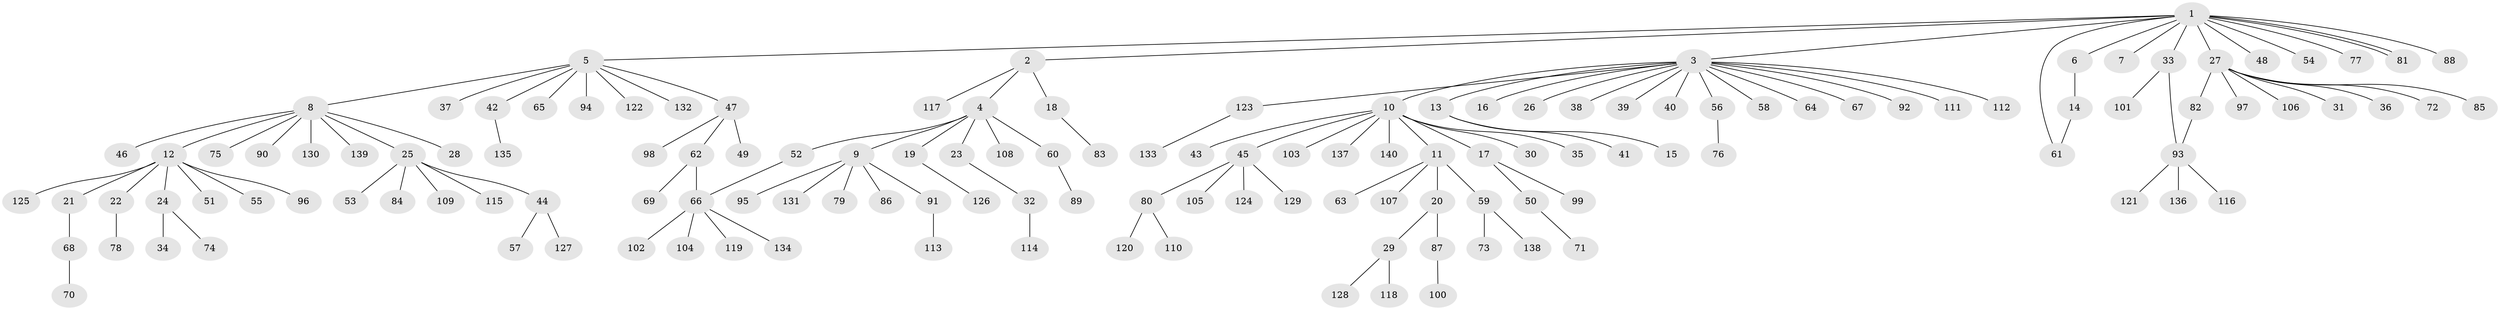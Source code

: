 // Generated by graph-tools (version 1.1) at 2025/01/03/09/25 03:01:47]
// undirected, 140 vertices, 143 edges
graph export_dot {
graph [start="1"]
  node [color=gray90,style=filled];
  1;
  2;
  3;
  4;
  5;
  6;
  7;
  8;
  9;
  10;
  11;
  12;
  13;
  14;
  15;
  16;
  17;
  18;
  19;
  20;
  21;
  22;
  23;
  24;
  25;
  26;
  27;
  28;
  29;
  30;
  31;
  32;
  33;
  34;
  35;
  36;
  37;
  38;
  39;
  40;
  41;
  42;
  43;
  44;
  45;
  46;
  47;
  48;
  49;
  50;
  51;
  52;
  53;
  54;
  55;
  56;
  57;
  58;
  59;
  60;
  61;
  62;
  63;
  64;
  65;
  66;
  67;
  68;
  69;
  70;
  71;
  72;
  73;
  74;
  75;
  76;
  77;
  78;
  79;
  80;
  81;
  82;
  83;
  84;
  85;
  86;
  87;
  88;
  89;
  90;
  91;
  92;
  93;
  94;
  95;
  96;
  97;
  98;
  99;
  100;
  101;
  102;
  103;
  104;
  105;
  106;
  107;
  108;
  109;
  110;
  111;
  112;
  113;
  114;
  115;
  116;
  117;
  118;
  119;
  120;
  121;
  122;
  123;
  124;
  125;
  126;
  127;
  128;
  129;
  130;
  131;
  132;
  133;
  134;
  135;
  136;
  137;
  138;
  139;
  140;
  1 -- 2;
  1 -- 3;
  1 -- 5;
  1 -- 6;
  1 -- 7;
  1 -- 27;
  1 -- 33;
  1 -- 48;
  1 -- 54;
  1 -- 61;
  1 -- 77;
  1 -- 81;
  1 -- 81;
  1 -- 88;
  2 -- 4;
  2 -- 18;
  2 -- 117;
  3 -- 10;
  3 -- 13;
  3 -- 16;
  3 -- 26;
  3 -- 38;
  3 -- 39;
  3 -- 40;
  3 -- 56;
  3 -- 58;
  3 -- 64;
  3 -- 67;
  3 -- 92;
  3 -- 111;
  3 -- 112;
  3 -- 123;
  4 -- 9;
  4 -- 19;
  4 -- 23;
  4 -- 52;
  4 -- 60;
  4 -- 108;
  5 -- 8;
  5 -- 37;
  5 -- 42;
  5 -- 47;
  5 -- 65;
  5 -- 94;
  5 -- 122;
  5 -- 132;
  6 -- 14;
  8 -- 12;
  8 -- 25;
  8 -- 28;
  8 -- 46;
  8 -- 75;
  8 -- 90;
  8 -- 130;
  8 -- 139;
  9 -- 79;
  9 -- 86;
  9 -- 91;
  9 -- 95;
  9 -- 131;
  10 -- 11;
  10 -- 17;
  10 -- 30;
  10 -- 35;
  10 -- 43;
  10 -- 45;
  10 -- 103;
  10 -- 137;
  10 -- 140;
  11 -- 20;
  11 -- 59;
  11 -- 63;
  11 -- 107;
  12 -- 21;
  12 -- 22;
  12 -- 24;
  12 -- 51;
  12 -- 55;
  12 -- 96;
  12 -- 125;
  13 -- 15;
  13 -- 41;
  14 -- 61;
  17 -- 50;
  17 -- 99;
  18 -- 83;
  19 -- 126;
  20 -- 29;
  20 -- 87;
  21 -- 68;
  22 -- 78;
  23 -- 32;
  24 -- 34;
  24 -- 74;
  25 -- 44;
  25 -- 53;
  25 -- 84;
  25 -- 109;
  25 -- 115;
  27 -- 31;
  27 -- 36;
  27 -- 72;
  27 -- 82;
  27 -- 85;
  27 -- 97;
  27 -- 106;
  29 -- 118;
  29 -- 128;
  32 -- 114;
  33 -- 93;
  33 -- 101;
  42 -- 135;
  44 -- 57;
  44 -- 127;
  45 -- 80;
  45 -- 105;
  45 -- 124;
  45 -- 129;
  47 -- 49;
  47 -- 62;
  47 -- 98;
  50 -- 71;
  52 -- 66;
  56 -- 76;
  59 -- 73;
  59 -- 138;
  60 -- 89;
  62 -- 66;
  62 -- 69;
  66 -- 102;
  66 -- 104;
  66 -- 119;
  66 -- 134;
  68 -- 70;
  80 -- 110;
  80 -- 120;
  82 -- 93;
  87 -- 100;
  91 -- 113;
  93 -- 116;
  93 -- 121;
  93 -- 136;
  123 -- 133;
}
